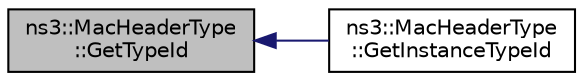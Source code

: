digraph "ns3::MacHeaderType::GetTypeId"
{
  edge [fontname="Helvetica",fontsize="10",labelfontname="Helvetica",labelfontsize="10"];
  node [fontname="Helvetica",fontsize="10",shape=record];
  rankdir="LR";
  Node1 [label="ns3::MacHeaderType\l::GetTypeId",height=0.2,width=0.4,color="black", fillcolor="grey75", style="filled", fontcolor="black"];
  Node1 -> Node2 [dir="back",color="midnightblue",fontsize="10",style="solid"];
  Node2 [label="ns3::MacHeaderType\l::GetInstanceTypeId",height=0.2,width=0.4,color="black", fillcolor="white", style="filled",URL="$d5/d49/classns3_1_1MacHeaderType.html#a21a66c2ea0caa964253ddfcf7b07db01"];
}
